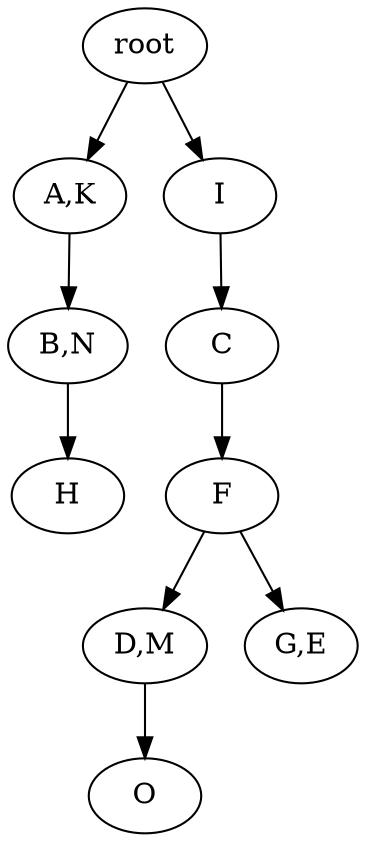 strict digraph G {
	graph [name=G];
	0	 [label=root];
	3	 [label="A,K"];
	0 -> 3;
	1	 [label=I];
	0 -> 1;
	4	 [label="B,N"];
	3 -> 4;
	6	 [label=H];
	4 -> 6;
	2	 [label=C];
	7	 [label=F];
	2 -> 7;
	9	 [label="D,M"];
	10	 [label=O];
	9 -> 10;
	7 -> 9;
	8	 [label="G,E"];
	7 -> 8;
	1 -> 2;
}
